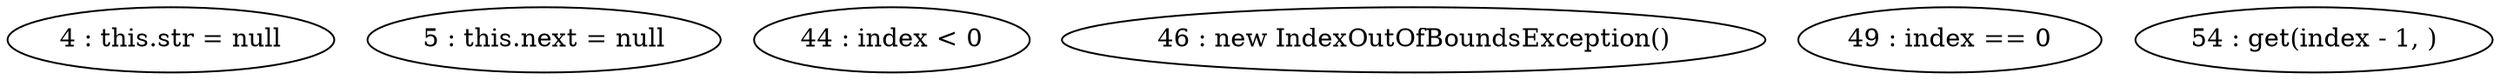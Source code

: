 digraph G {
"4 : this.str = null"
"5 : this.next = null"
"44 : index < 0"
"46 : new IndexOutOfBoundsException()"
"49 : index == 0"
"54 : get(index - 1, )"
}